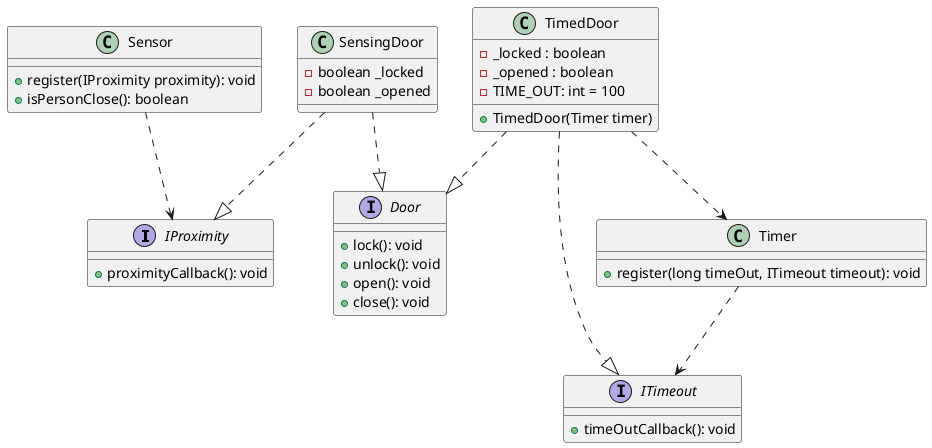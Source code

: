 
@startuml ISP



interface IProximity {
    + proximityCallback(): void 
}

interface ITimeout {
    + timeOutCallback(): void 
}

class SensingDoor {
    - boolean _locked
    - boolean _opened
}

class TimedDoor {
    - _locked : boolean
    - _opened : boolean
    - TIME_OUT: int = 100
    + TimedDoor(Timer timer)
}
class Timer {
    + register(long timeOut, ITimeout timeout): void
}


class Sensor {
    + register(IProximity proximity): void 
    + isPersonClose(): boolean 
}

interface Door {
    + lock(): void 
    + unlock(): void 
    + open(): void 
    + close(): void  
}

SensingDoor ..|> Door
SensingDoor ..|> IProximity
TimedDoor ..|> Door
TimedDoor ..|> ITimeout
TimedDoor ..> Timer
Sensor ..> IProximity
Timer ..> ITimeout

